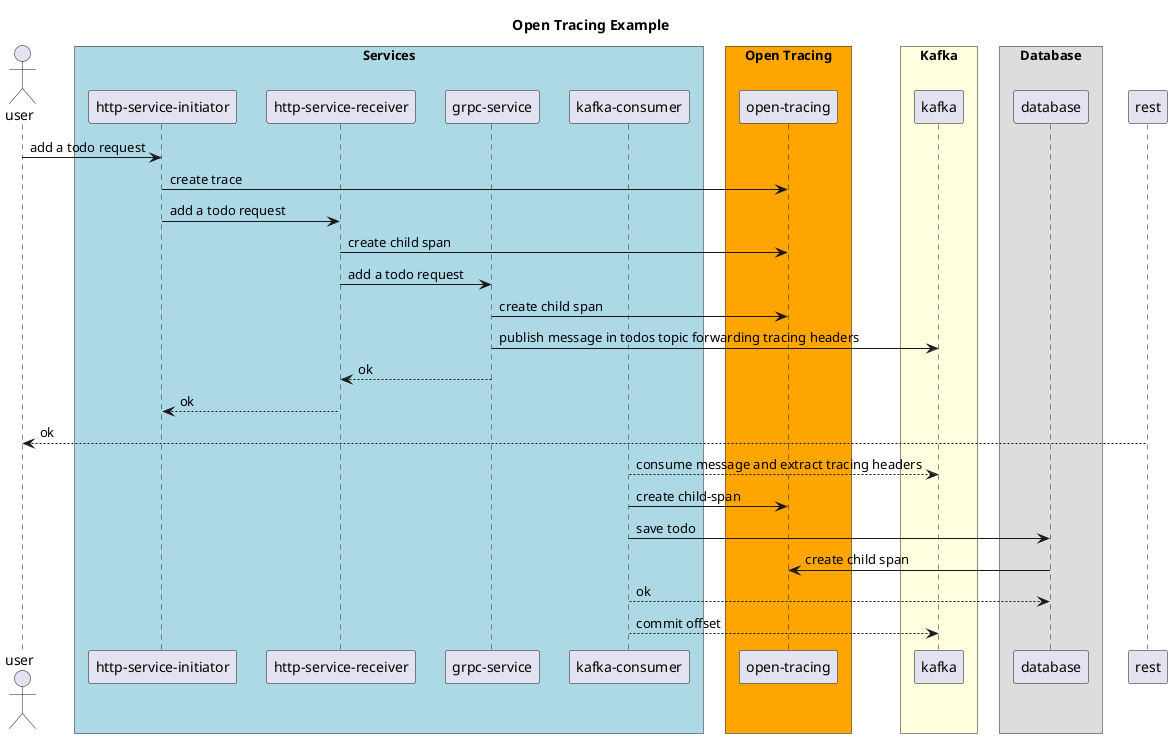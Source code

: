 @startuml

title Open Tracing Example

skinparam ParticipantPadding 10
skinparam BoxPadding 10

actor user

box "Services" #LightBlue
    participant "http-service-initiator" as initiator
    participant "http-service-receiver" as receiver
    participant "grpc-service" as grpc
    participant "kafka-consumer" as consumer
end box

box "Open Tracing" #Orange
    participant "open-tracing" as ot
end box

box "Kafka" #LightYellow
    participant "kafka" as kafka
end box

box "Database"
    participant "database" as db
end box

user->initiator: add a todo request
initiator->ot: create trace
initiator->receiver: add a todo request
receiver->ot: create child span
receiver->grpc: add a todo request
grpc->ot: create child span
grpc->kafka: publish message in todos topic forwarding tracing headers
receiver<--grpc: ok
initiator<--receiver: ok
user<--rest: ok
kafka<--consumer: consume message and extract tracing headers
consumer->ot: create child-span
consumer->db: save todo
db->ot: create child span
db<--consumer: ok
kafka<--consumer: commit offset

@enduml